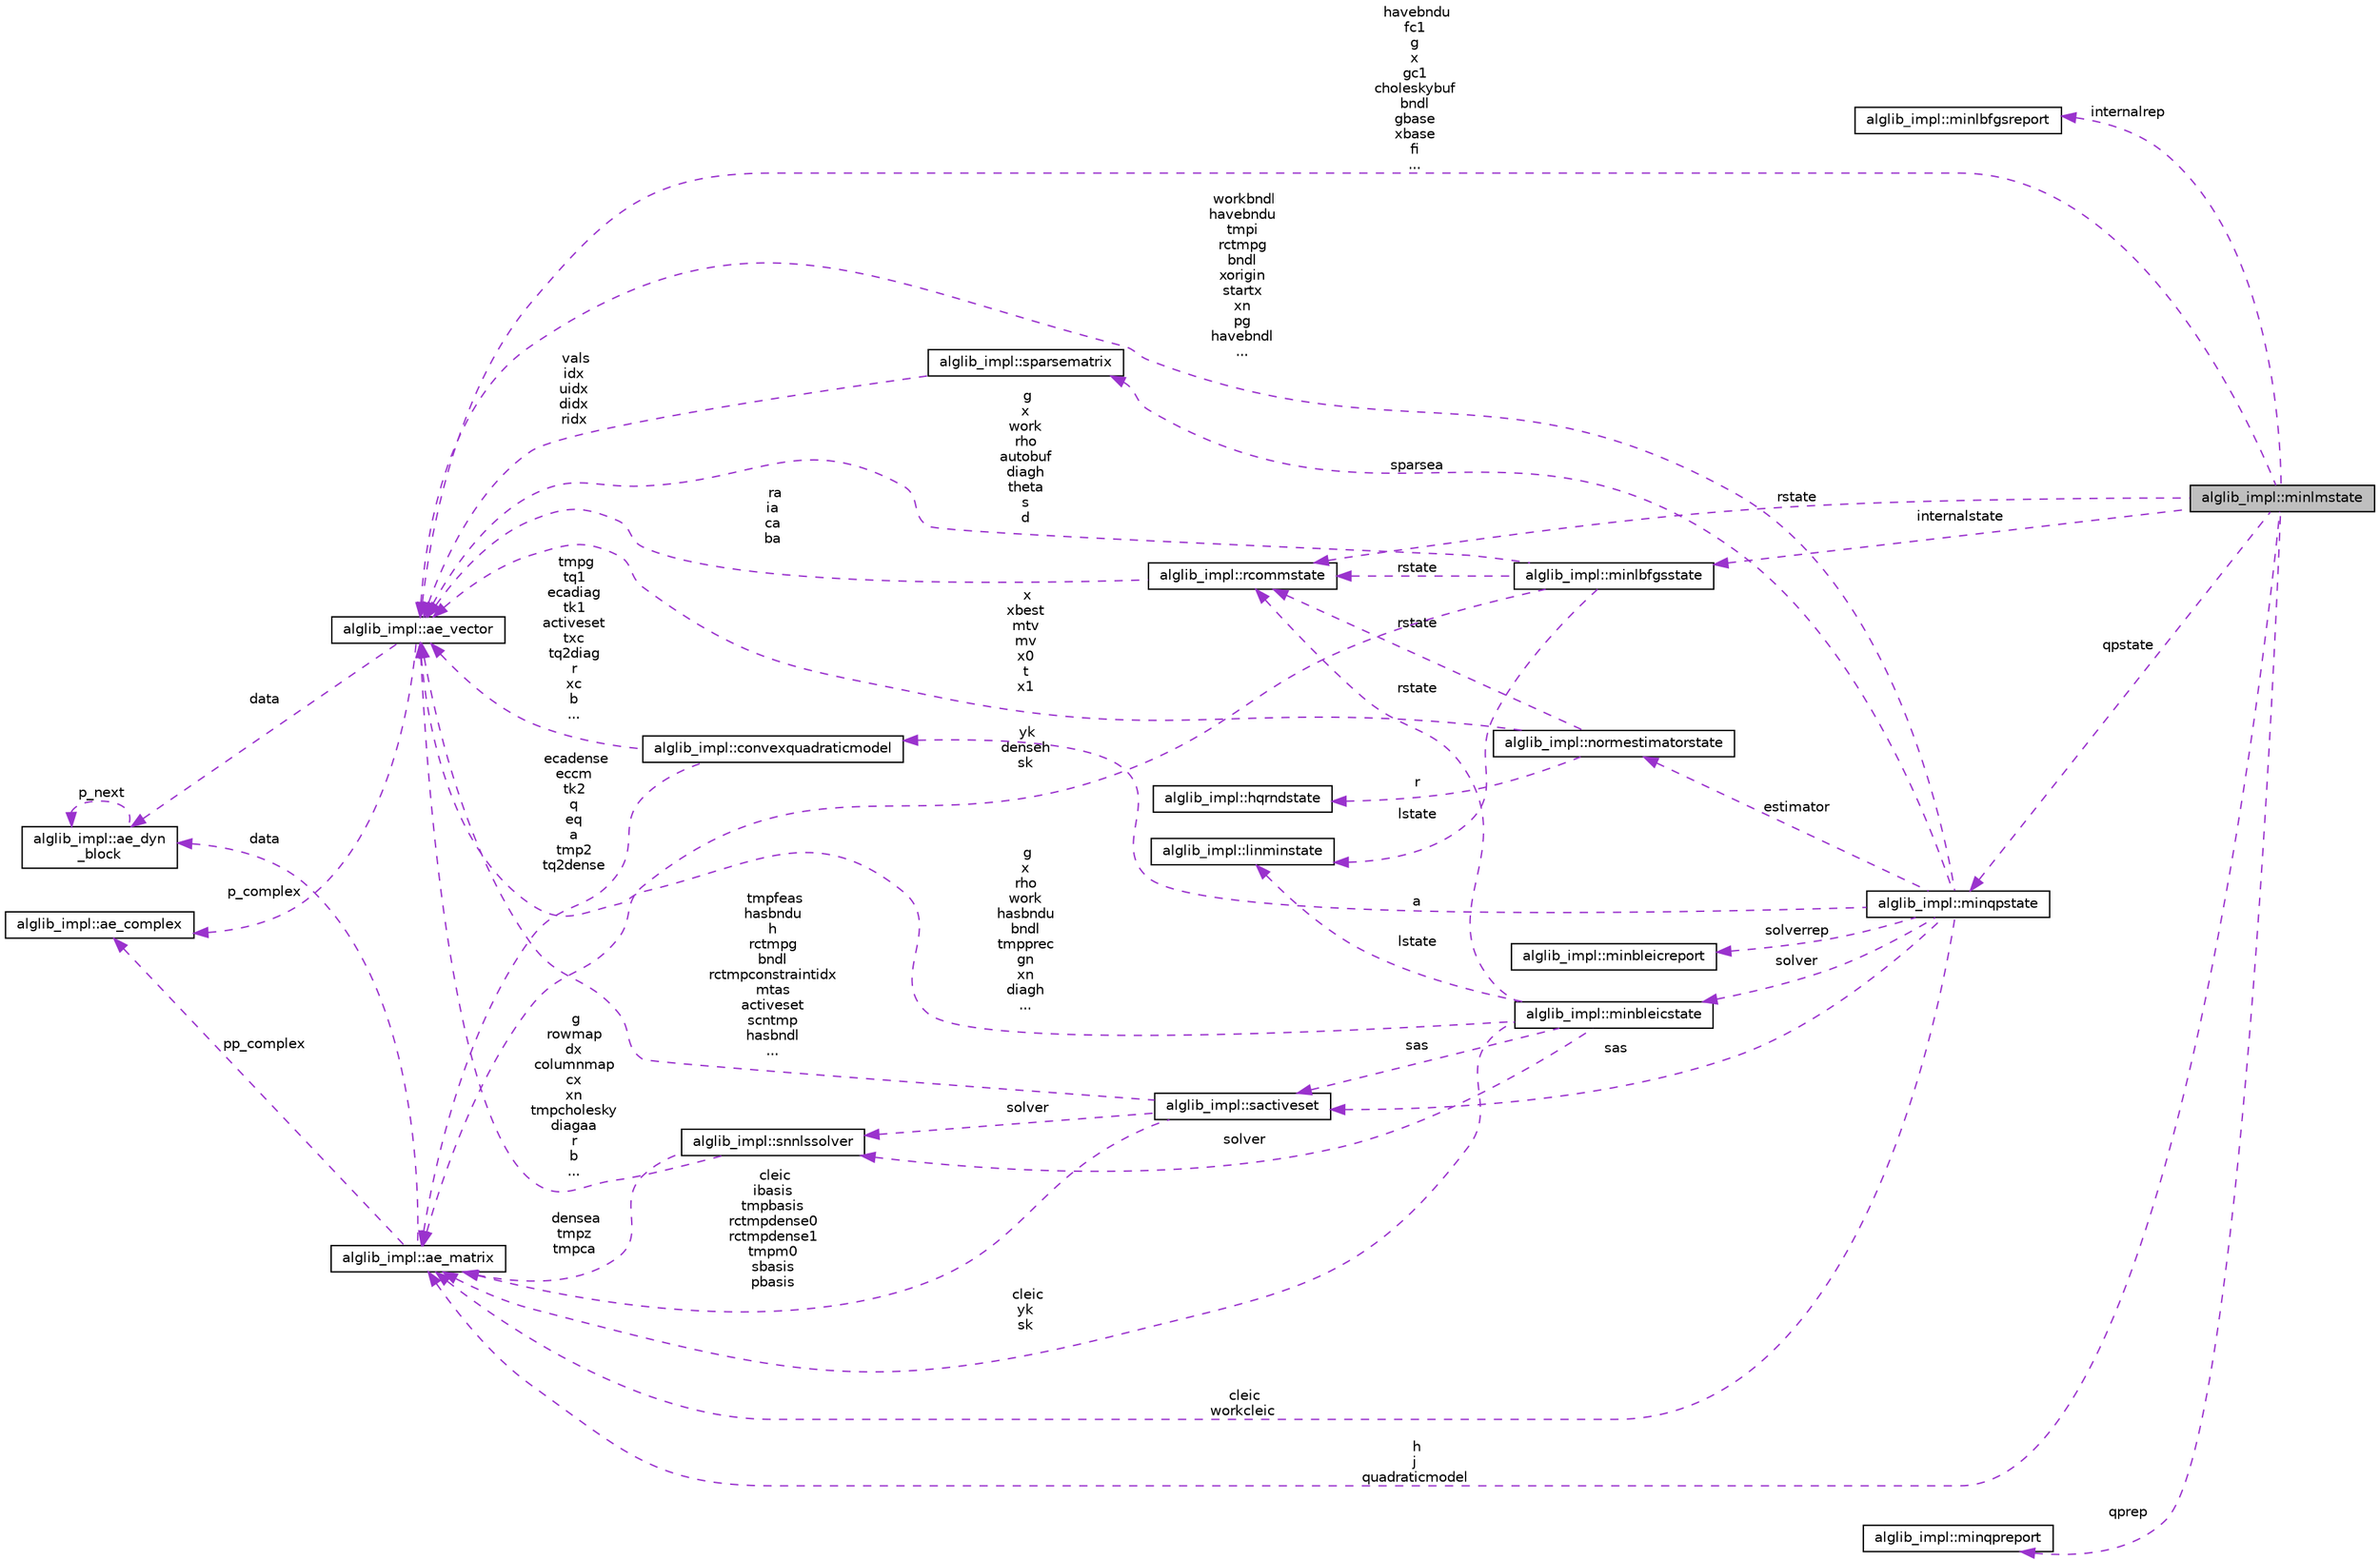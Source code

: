 digraph "alglib_impl::minlmstate"
{
  edge [fontname="Helvetica",fontsize="10",labelfontname="Helvetica",labelfontsize="10"];
  node [fontname="Helvetica",fontsize="10",shape=record];
  rankdir="LR";
  Node1 [label="alglib_impl::minlmstate",height=0.2,width=0.4,color="black", fillcolor="grey75", style="filled", fontcolor="black"];
  Node2 -> Node1 [dir="back",color="darkorchid3",fontsize="10",style="dashed",label=" internalrep" ,fontname="Helvetica"];
  Node2 [label="alglib_impl::minlbfgsreport",height=0.2,width=0.4,color="black", fillcolor="white", style="filled",URL="$structalglib__impl_1_1minlbfgsreport.html"];
  Node3 -> Node1 [dir="back",color="darkorchid3",fontsize="10",style="dashed",label=" rstate" ,fontname="Helvetica"];
  Node3 [label="alglib_impl::rcommstate",height=0.2,width=0.4,color="black", fillcolor="white", style="filled",URL="$structalglib__impl_1_1rcommstate.html"];
  Node4 -> Node3 [dir="back",color="darkorchid3",fontsize="10",style="dashed",label=" ra\nia\nca\nba" ,fontname="Helvetica"];
  Node4 [label="alglib_impl::ae_vector",height=0.2,width=0.4,color="black", fillcolor="white", style="filled",URL="$structalglib__impl_1_1ae__vector.html"];
  Node5 -> Node4 [dir="back",color="darkorchid3",fontsize="10",style="dashed",label=" data" ,fontname="Helvetica"];
  Node5 [label="alglib_impl::ae_dyn\l_block",height=0.2,width=0.4,color="black", fillcolor="white", style="filled",URL="$structalglib__impl_1_1ae__dyn__block.html"];
  Node5 -> Node5 [dir="back",color="darkorchid3",fontsize="10",style="dashed",label=" p_next" ,fontname="Helvetica"];
  Node6 -> Node4 [dir="back",color="darkorchid3",fontsize="10",style="dashed",label=" p_complex" ,fontname="Helvetica"];
  Node6 [label="alglib_impl::ae_complex",height=0.2,width=0.4,color="black", fillcolor="white", style="filled",URL="$structalglib__impl_1_1ae__complex.html"];
  Node7 -> Node1 [dir="back",color="darkorchid3",fontsize="10",style="dashed",label=" qpstate" ,fontname="Helvetica"];
  Node7 [label="alglib_impl::minqpstate",height=0.2,width=0.4,color="black", fillcolor="white", style="filled",URL="$structalglib__impl_1_1minqpstate.html"];
  Node8 -> Node7 [dir="back",color="darkorchid3",fontsize="10",style="dashed",label=" solver" ,fontname="Helvetica"];
  Node8 [label="alglib_impl::minbleicstate",height=0.2,width=0.4,color="black", fillcolor="white", style="filled",URL="$structalglib__impl_1_1minbleicstate.html"];
  Node3 -> Node8 [dir="back",color="darkorchid3",fontsize="10",style="dashed",label=" rstate" ,fontname="Helvetica"];
  Node9 -> Node8 [dir="back",color="darkorchid3",fontsize="10",style="dashed",label=" lstate" ,fontname="Helvetica"];
  Node9 [label="alglib_impl::linminstate",height=0.2,width=0.4,color="black", fillcolor="white", style="filled",URL="$structalglib__impl_1_1linminstate.html"];
  Node10 -> Node8 [dir="back",color="darkorchid3",fontsize="10",style="dashed",label=" solver" ,fontname="Helvetica"];
  Node10 [label="alglib_impl::snnlssolver",height=0.2,width=0.4,color="black", fillcolor="white", style="filled",URL="$structalglib__impl_1_1snnlssolver.html"];
  Node4 -> Node10 [dir="back",color="darkorchid3",fontsize="10",style="dashed",label=" g\nrowmap\ndx\ncolumnmap\ncx\nxn\ntmpcholesky\ndiagaa\nr\nb\n..." ,fontname="Helvetica"];
  Node11 -> Node10 [dir="back",color="darkorchid3",fontsize="10",style="dashed",label=" densea\ntmpz\ntmpca" ,fontname="Helvetica"];
  Node11 [label="alglib_impl::ae_matrix",height=0.2,width=0.4,color="black", fillcolor="white", style="filled",URL="$structalglib__impl_1_1ae__matrix.html"];
  Node5 -> Node11 [dir="back",color="darkorchid3",fontsize="10",style="dashed",label=" data" ,fontname="Helvetica"];
  Node6 -> Node11 [dir="back",color="darkorchid3",fontsize="10",style="dashed",label=" pp_complex" ,fontname="Helvetica"];
  Node12 -> Node8 [dir="back",color="darkorchid3",fontsize="10",style="dashed",label=" sas" ,fontname="Helvetica"];
  Node12 [label="alglib_impl::sactiveset",height=0.2,width=0.4,color="black", fillcolor="white", style="filled",URL="$structalglib__impl_1_1sactiveset.html"];
  Node10 -> Node12 [dir="back",color="darkorchid3",fontsize="10",style="dashed",label=" solver" ,fontname="Helvetica"];
  Node4 -> Node12 [dir="back",color="darkorchid3",fontsize="10",style="dashed",label=" tmpfeas\nhasbndu\nh\nrctmpg\nbndl\nrctmpconstraintidx\nmtas\nactiveset\nscntmp\nhasbndl\n..." ,fontname="Helvetica"];
  Node11 -> Node12 [dir="back",color="darkorchid3",fontsize="10",style="dashed",label=" cleic\nibasis\ntmpbasis\nrctmpdense0\nrctmpdense1\ntmpm0\nsbasis\npbasis" ,fontname="Helvetica"];
  Node4 -> Node8 [dir="back",color="darkorchid3",fontsize="10",style="dashed",label=" g\nx\nrho\nwork\nhasbndu\nbndl\ntmpprec\ngn\nxn\ndiagh\n..." ,fontname="Helvetica"];
  Node11 -> Node8 [dir="back",color="darkorchid3",fontsize="10",style="dashed",label=" cleic\nyk\nsk" ,fontname="Helvetica"];
  Node13 -> Node7 [dir="back",color="darkorchid3",fontsize="10",style="dashed",label=" solverrep" ,fontname="Helvetica"];
  Node13 [label="alglib_impl::minbleicreport",height=0.2,width=0.4,color="black", fillcolor="white", style="filled",URL="$structalglib__impl_1_1minbleicreport.html"];
  Node14 -> Node7 [dir="back",color="darkorchid3",fontsize="10",style="dashed",label=" a" ,fontname="Helvetica"];
  Node14 [label="alglib_impl::convexquadraticmodel",height=0.2,width=0.4,color="black", fillcolor="white", style="filled",URL="$structalglib__impl_1_1convexquadraticmodel.html"];
  Node4 -> Node14 [dir="back",color="darkorchid3",fontsize="10",style="dashed",label=" tmpg\ntq1\necadiag\ntk1\nactiveset\ntxc\ntq2diag\nr\nxc\nb\n..." ,fontname="Helvetica"];
  Node11 -> Node14 [dir="back",color="darkorchid3",fontsize="10",style="dashed",label=" ecadense\neccm\ntk2\nq\neq\na\ntmp2\ntq2dense" ,fontname="Helvetica"];
  Node12 -> Node7 [dir="back",color="darkorchid3",fontsize="10",style="dashed",label=" sas" ,fontname="Helvetica"];
  Node4 -> Node7 [dir="back",color="darkorchid3",fontsize="10",style="dashed",label=" workbndl\nhavebndu\ntmpi\nrctmpg\nbndl\nxorigin\nstartx\nxn\npg\nhavebndl\n..." ,fontname="Helvetica"];
  Node11 -> Node7 [dir="back",color="darkorchid3",fontsize="10",style="dashed",label=" cleic\nworkcleic" ,fontname="Helvetica"];
  Node15 -> Node7 [dir="back",color="darkorchid3",fontsize="10",style="dashed",label=" estimator" ,fontname="Helvetica"];
  Node15 [label="alglib_impl::normestimatorstate",height=0.2,width=0.4,color="black", fillcolor="white", style="filled",URL="$structalglib__impl_1_1normestimatorstate.html"];
  Node3 -> Node15 [dir="back",color="darkorchid3",fontsize="10",style="dashed",label=" rstate" ,fontname="Helvetica"];
  Node4 -> Node15 [dir="back",color="darkorchid3",fontsize="10",style="dashed",label=" x\nxbest\nmtv\nmv\nx0\nt\nx1" ,fontname="Helvetica"];
  Node16 -> Node15 [dir="back",color="darkorchid3",fontsize="10",style="dashed",label=" r" ,fontname="Helvetica"];
  Node16 [label="alglib_impl::hqrndstate",height=0.2,width=0.4,color="black", fillcolor="white", style="filled",URL="$structalglib__impl_1_1hqrndstate.html"];
  Node17 -> Node7 [dir="back",color="darkorchid3",fontsize="10",style="dashed",label=" sparsea" ,fontname="Helvetica"];
  Node17 [label="alglib_impl::sparsematrix",height=0.2,width=0.4,color="black", fillcolor="white", style="filled",URL="$structalglib__impl_1_1sparsematrix.html"];
  Node4 -> Node17 [dir="back",color="darkorchid3",fontsize="10",style="dashed",label=" vals\nidx\nuidx\ndidx\nridx" ,fontname="Helvetica"];
  Node18 -> Node1 [dir="back",color="darkorchid3",fontsize="10",style="dashed",label=" internalstate" ,fontname="Helvetica"];
  Node18 [label="alglib_impl::minlbfgsstate",height=0.2,width=0.4,color="black", fillcolor="white", style="filled",URL="$structalglib__impl_1_1minlbfgsstate.html"];
  Node3 -> Node18 [dir="back",color="darkorchid3",fontsize="10",style="dashed",label=" rstate" ,fontname="Helvetica"];
  Node9 -> Node18 [dir="back",color="darkorchid3",fontsize="10",style="dashed",label=" lstate" ,fontname="Helvetica"];
  Node4 -> Node18 [dir="back",color="darkorchid3",fontsize="10",style="dashed",label=" g\nx\nwork\nrho\nautobuf\ndiagh\ntheta\ns\nd" ,fontname="Helvetica"];
  Node11 -> Node18 [dir="back",color="darkorchid3",fontsize="10",style="dashed",label=" yk\ndenseh\nsk" ,fontname="Helvetica"];
  Node4 -> Node1 [dir="back",color="darkorchid3",fontsize="10",style="dashed",label=" havebndu\nfc1\ng\nx\ngc1\ncholeskybuf\nbndl\ngbase\nxbase\nfi\n..." ,fontname="Helvetica"];
  Node11 -> Node1 [dir="back",color="darkorchid3",fontsize="10",style="dashed",label=" h\nj\nquadraticmodel" ,fontname="Helvetica"];
  Node19 -> Node1 [dir="back",color="darkorchid3",fontsize="10",style="dashed",label=" qprep" ,fontname="Helvetica"];
  Node19 [label="alglib_impl::minqpreport",height=0.2,width=0.4,color="black", fillcolor="white", style="filled",URL="$structalglib__impl_1_1minqpreport.html"];
}
